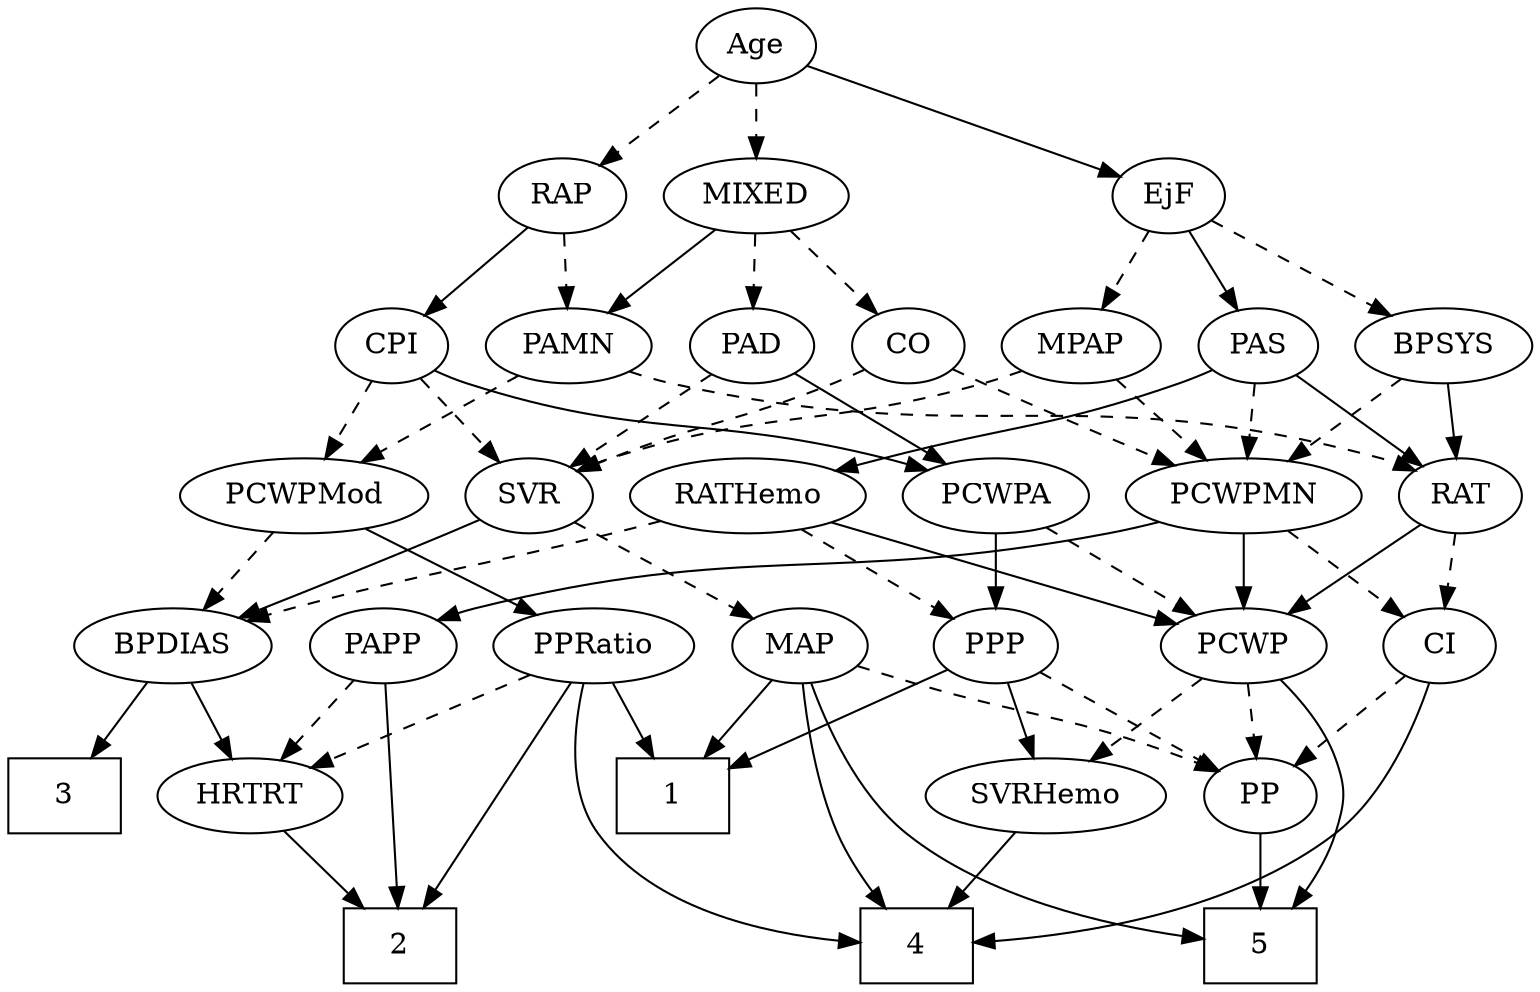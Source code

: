 strict digraph {
	graph [bb="0,0,671.7,468"];
	node [label="\N"];
	1	[height=0.5,
		pos="284.7,90",
		shape=box,
		width=0.75];
	2	[height=0.5,
		pos="491.7,18",
		shape=box,
		width=0.75];
	3	[height=0.5,
		pos="644.7,90",
		shape=box,
		width=0.75];
	4	[height=0.5,
		pos="283.7,18",
		shape=box,
		width=0.75];
	5	[height=0.5,
		pos="94.697,18",
		shape=box,
		width=0.75];
	Age	[height=0.5,
		pos="352.7,450",
		width=0.75];
	EjF	[height=0.5,
		pos="160.7,378",
		width=0.75];
	Age -> EjF	[pos="e,183.94,387.47 329.54,440.56 295.66,428.21 232.43,405.15 193.7,391.03",
		style=solid];
	RAP	[height=0.5,
		pos="438.7,378",
		width=0.77632];
	Age -> RAP	[pos="e,421.87,392.69 369.28,435.5 381.93,425.21 399.55,410.86 413.88,399.2",
		style=dashed];
	MIXED	[height=0.5,
		pos="352.7,378",
		width=1.1193];
	Age -> MIXED	[pos="e,352.7,396.1 352.7,431.7 352.7,423.98 352.7,414.71 352.7,406.11",
		style=dashed];
	MPAP	[height=0.5,
		pos="200.7,306",
		width=0.97491];
	EjF -> MPAP	[pos="e,191.19,323.63 169.97,360.76 174.75,352.4 180.69,342.02 186.06,332.61",
		style=dashed];
	BPSYS	[height=0.5,
		pos="37.697,306",
		width=1.0471];
	EjF -> BPSYS	[pos="e,61.085,320.31 140.66,365.6 121.52,354.7 92.334,338.09 69.92,325.34",
		style=dashed];
	PAS	[height=0.5,
		pos="120.7,306",
		width=0.75];
	EjF -> PAS	[pos="e,129.92,323.15 151.42,360.76 146.52,352.19 140.41,341.49 134.93,331.9",
		style=solid];
	PAMN	[height=0.5,
		pos="437.7,306",
		width=1.011];
	RAP -> PAMN	[pos="e,437.94,324.1 438.45,359.7 438.34,351.98 438.21,342.71 438.08,334.11",
		style=dashed];
	CPI	[height=0.5,
		pos="518.7,306",
		width=0.75];
	RAP -> CPI	[pos="e,502.8,320.91 454.89,362.83 466.46,352.71 482.2,338.93 495.16,327.59",
		style=solid];
	PAD	[height=0.5,
		pos="354.7,306",
		width=0.79437];
	MIXED -> PAD	[pos="e,354.21,324.1 353.19,359.7 353.41,351.98 353.68,342.71 353.92,334.11",
		style=dashed];
	CO	[height=0.5,
		pos="280.7,306",
		width=0.75];
	MIXED -> CO	[pos="e,295.65,321.54 336.72,361.46 326.75,351.78 313.79,339.17 302.84,328.53",
		style=dashed];
	MIXED -> PAMN	[pos="e,419.58,321.92 371.14,361.81 383.03,352.02 398.66,339.15 411.79,328.34",
		style=solid];
	SVR	[height=0.5,
		pos="338.7,234",
		width=0.77632];
	MPAP -> SVR	[pos="e,317.2,245.9 224.73,292.81 247.88,281.07 282.98,263.26 308.1,250.52",
		style=dashed];
	PCWPMN	[height=0.5,
		pos="126.7,234",
		width=1.3902];
	MPAP -> PCWPMN	[pos="e,143.75,251.13 184.64,289.81 174.83,280.53 162.09,268.48 151.06,258.05",
		style=dashed];
	RAT	[height=0.5,
		pos="31.697,234",
		width=0.75827];
	BPSYS -> RAT	[pos="e,33.163,252.1 36.214,287.7 35.552,279.98 34.758,270.71 34.021,262.11",
		style=solid];
	BPSYS -> PCWPMN	[pos="e,106.92,250.55 56.571,290.15 68.825,280.52 85.012,267.79 98.746,256.98",
		style=dashed];
	PAD -> SVR	[pos="e,342.65,252.28 350.82,288.05 349.04,280.26 346.88,270.82 344.89,262.08",
		style=dashed];
	PCWPA	[height=0.5,
		pos="426.7,234",
		width=1.1555];
	PAD -> PCWPA	[pos="e,410.55,250.7 369.62,290.5 379.32,281.06 392.18,268.56 403.24,257.81",
		style=solid];
	CO -> SVR	[pos="e,326.14,250.16 293.28,289.81 300.96,280.55 310.92,268.52 319.56,258.09",
		style=dashed];
	CO -> PCWPMN	[pos="e,157.33,248.57 259.41,294.86 254.58,292.59 249.47,290.2 244.7,288 218.82,276.08 189.61,262.96 166.72,252.75",
		style=dashed];
	RATHemo	[height=0.5,
		pos="243.7,234",
		width=1.3721];
	PAS -> RATHemo	[pos="e,218.12,249.56 140.73,293.6 159.28,283.04 187.24,267.13 209.35,254.55",
		style=solid];
	PAS -> RAT	[pos="e,48.664,248.35 103.96,291.83 90.616,281.34 71.733,266.49 56.616,254.6",
		style=solid];
	PAS -> PCWPMN	[pos="e,125.23,252.1 122.18,287.7 122.84,279.98 123.64,270.71 124.37,262.11",
		style=dashed];
	PAMN -> RAT	[pos="e,52.183,246.1 410.91,293.63 405,291.47 398.71,289.44 392.7,288 251.39,254.05 207.53,291.57 67.697,252 65.751,251.45 63.781,250.8 \
61.816,250.09",
		style=dashed];
	PCWPMod	[height=0.5,
		pos="538.7,234",
		width=1.4443];
	PAMN -> PCWPMod	[pos="e,516.54,250.36 458.14,290.83 472.43,280.92 491.79,267.51 507.94,256.31",
		style=dashed];
	BPDIAS	[height=0.5,
		pos="589.7,162",
		width=1.1735];
	RATHemo -> BPDIAS	[pos="e,558.66,174.28 279.7,221.63 286.94,219.58 294.53,217.59 301.7,216 405.72,192.96 435.11,204.94 538.7,180 542.07,179.19 545.53,178.26 \
548.99,177.25",
		style=dashed];
	PPP	[height=0.5,
		pos="243.7,162",
		width=0.75];
	RATHemo -> PPP	[pos="e,243.7,180.1 243.7,215.7 243.7,207.98 243.7,198.71 243.7,190.11",
		style=dashed];
	PCWP	[height=0.5,
		pos="126.7,162",
		width=0.97491];
	RATHemo -> PCWP	[pos="e,148.82,176.24 219.17,218.33 201.24,207.6 176.79,192.97 157.53,181.45",
		style=solid];
	CPI -> SVR	[pos="e,360.44,245.46 497.56,294.52 492.72,292.26 487.57,289.96 482.7,288 436.15,269.26 422.34,270.5 375.7,252 373.82,251.26 371.91,250.47 \
369.99,249.65",
		style=dashed];
	CPI -> PCWPMod	[pos="e,533.76,252.28 523.54,288.05 525.76,280.26 528.46,270.82 530.96,262.08",
		style=dashed];
	CPI -> PCWPA	[pos="e,446.48,250.05 501.39,291.83 488.22,281.81 469.81,267.81 454.57,256.21",
		style=solid];
	RAT -> PCWP	[pos="e,107.27,177.31 49.565,219.83 63.443,209.61 82.938,195.24 98.856,183.51",
		style=solid];
	CI	[height=0.5,
		pos="46.697,162",
		width=0.75];
	RAT -> CI	[pos="e,42.995,180.28 35.328,216.05 36.998,208.26 39.021,198.82 40.894,190.08",
		style=dashed];
	SVR -> BPDIAS	[pos="e,558.02,174.13 360.3,222.14 365.27,219.9 370.6,217.71 375.7,216 446.03,192.38 467.19,199.76 538.7,180 541.85,179.13 545.09,178.18 \
548.34,177.19",
		style=solid];
	MAP	[height=0.5,
		pos="320.7,162",
		width=0.84854];
	SVR -> MAP	[pos="e,325.14,180.28 334.34,216.05 332.34,208.26 329.91,198.82 327.66,190.08",
		style=dashed];
	PCWPMod -> BPDIAS	[pos="e,577.7,179.47 550.78,216.41 557.01,207.87 564.72,197.28 571.64,187.79",
		style=dashed];
	PPRatio	[height=0.5,
		pos="408.7,162",
		width=1.1013];
	PCWPMod -> PPRatio	[pos="e,433.4,176.3 511.76,218.5 491.59,207.63 463.86,192.7 442.25,181.07",
		style=solid];
	PCWPA -> PPP	[pos="e,265.09,173.19 394.8,222.27 365.02,212.06 319.49,195.92 280.7,180 278.62,179.15 276.5,178.25 274.36,177.32",
		style=solid];
	PCWPA -> PCWP	[pos="e,158.6,169.69 395.58,222.01 389.05,219.88 382.18,217.76 375.7,216 365.71,213.28 236.94,186.15 168.62,171.8",
		style=dashed];
	PCWPMN -> PCWP	[pos="e,126.7,180.1 126.7,215.7 126.7,207.98 126.7,198.71 126.7,190.11",
		style=solid];
	PCWPMN -> CI	[pos="e,62.349,176.7 108.54,217.12 97.123,207.12 82.275,194.13 69.99,183.38",
		style=dashed];
	PAPP	[height=0.5,
		pos="497.7,162",
		width=0.88464];
	PCWPMN -> PAPP	[pos="e,473.96,174.33 163.31,221.54 170.67,219.49 178.39,217.53 185.7,216 305.06,191.05 340.07,212.14 457.7,180 459.97,179.38 462.28,178.66 \
464.59,177.87",
		style=solid];
	SVRHemo	[height=0.5,
		pos="189.7,90",
		width=1.3902];
	SVRHemo -> 4	[pos="e,260.59,36.211 210.56,73.465 222.83,64.325 238.59,52.589 252.34,42.354",
		style=solid];
	BPDIAS -> 3	[pos="e,631.24,108.12 602.45,144.76 609.13,136.27 617.45,125.68 624.94,116.15",
		style=solid];
	HRTRT	[height=0.5,
		pos="559.7,90",
		width=1.1013];
	BPDIAS -> HRTRT	[pos="e,566.89,107.79 582.43,144.05 578.97,135.97 574.75,126.12 570.89,117.11",
		style=solid];
	MAP -> 1	[pos="e,293.67,108.45 312.17,144.41 308.03,136.37 302.96,126.51 298.31,117.47",
		style=solid];
	MAP -> 4	[pos="e,310.75,31.577 334.08,145.47 347.96,127.37 366.02,96.791 353.7,72 346.35,57.22 332.69,45.461 319.38,36.812",
		style=solid];
	MAP -> 5	[pos="e,122.08,21.269 326.32,144.24 331.72,124.7 336.92,92.464 320.7,72 297.6,42.862 190.39,28.194 132.32,22.274",
		style=solid];
	PP	[height=0.5,
		pos="94.697,90",
		width=0.75];
	MAP -> PP	[pos="e,115.33,101.63 297.08,150.47 291.45,148.17 285.41,145.86 279.7,144 214.92,122.89 194.94,130.66 130.7,108 128.79,107.33 126.85,106.59 \
124.91,105.8",
		style=dashed];
	PP -> 5	[pos="e,94.697,36.104 94.697,71.697 94.697,63.983 94.697,54.712 94.697,46.112",
		style=solid];
	PPP -> 1	[pos="e,274.67,108.12 253.21,144.76 258.03,136.53 264.01,126.32 269.46,117.02",
		style=solid];
	PPP -> SVRHemo	[pos="e,202.4,107.47 231.71,145.46 224.92,136.65 216.26,125.43 208.57,115.46",
		style=solid];
	PPP -> PP	[pos="e,116.01,101.08 222.03,150.86 199.27,140.2 162.46,122.95 130.7,108 128.91,107.16 127.08,106.3 125.23,105.43",
		style=dashed];
	PPRatio -> 1	[pos="e,311.99,106.41 384.79,147.5 366.64,137.26 341.39,123 320.79,111.37",
		style=solid];
	PPRatio -> 2	[pos="e,481.56,36.346 418.38,144.43 432.66,120.01 459.49,74.101 476.43,45.114",
		style=solid];
	PPRatio -> 4	[pos="e,310.74,30.372 404.54,143.92 399.15,124.66 388.18,93.259 369.7,72 356.1,56.367 336.74,43.876 319.83,34.957",
		style=solid];
	PPRatio -> HRTRT	[pos="e,533.06,103.35 435.34,148.65 459.96,137.24 496.71,120.2 523.89,107.6",
		style=dashed];
	PCWP -> 5	[pos="e,79.175,36.038 101.77,149.04 86.264,140.11 67.631,126.29 58.697,108 48.45,87.021 60.195,62.354 72.933,44.315",
		style=solid];
	PCWP -> SVRHemo	[pos="e,174.88,107.47 140.68,145.46 148.69,136.57 158.91,125.21 167.95,115.16",
		style=dashed];
	PCWP -> PP	[pos="e,102.23,107.47 119.11,144.41 115.33,136.13 110.66,125.92 106.43,116.66",
		style=dashed];
	CI -> 4	[pos="e,256.35,21.613 43.779,143.91 41.434,124.05 40.993,91.516 58.697,72 83.509,44.647 188.94,29.23 246.24,22.725",
		style=solid];
	CI -> PP	[pos="e,83.848,106.82 57.589,145.12 63.664,136.26 71.357,125.04 78.161,115.12",
		style=dashed];
	PAPP -> 2	[pos="e,492.42,36.189 496.97,143.87 495.95,119.67 494.07,75.211 492.85,46.393",
		style=solid];
	PAPP -> HRTRT	[pos="e,545.55,106.98 511.46,145.46 519.45,136.44 529.69,124.88 538.67,114.73",
		style=dashed];
	HRTRT -> 2	[pos="e,508.49,36.292 544.27,73.116 535.77,64.373 525.05,53.334 515.51,43.51",
		style=solid];
}
